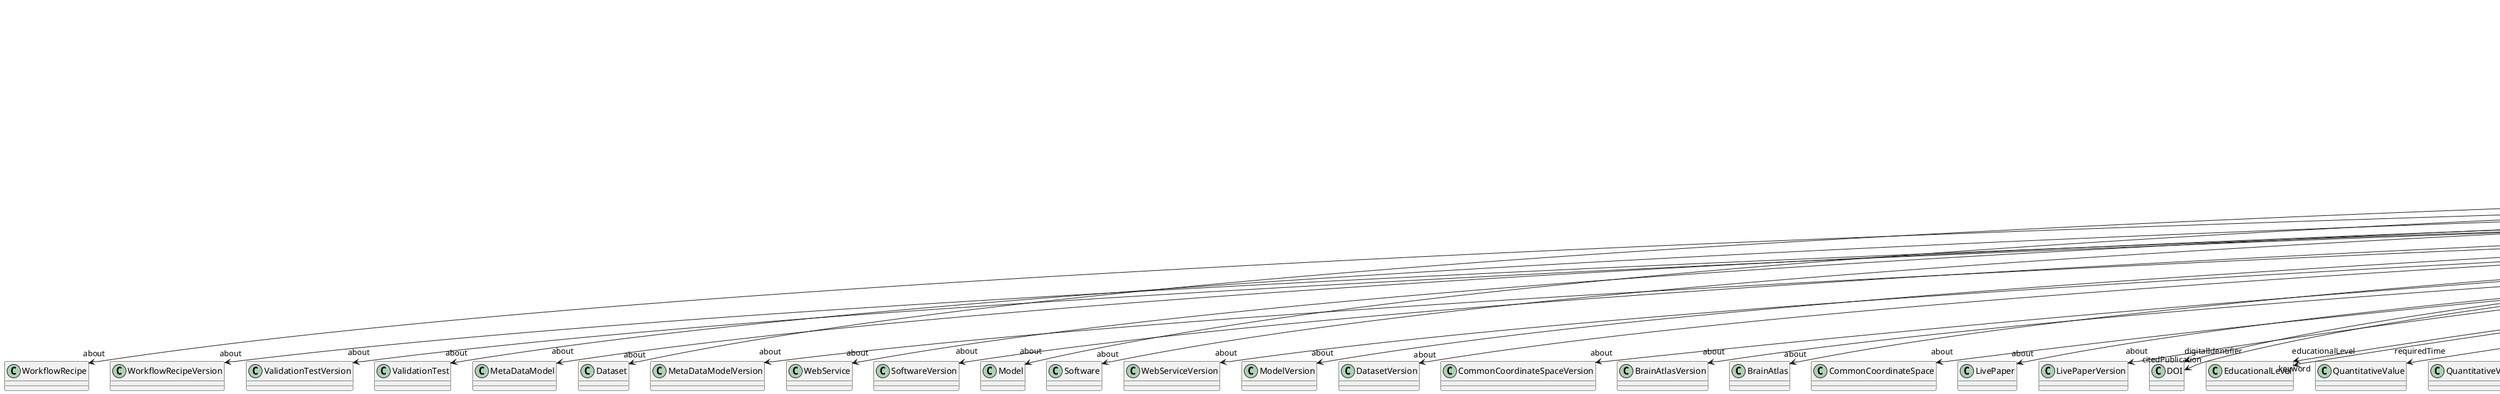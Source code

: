 @startuml
class LearningResource {
+about
+digitalIdentifier
+educationalLevel
+learningOutcome
+order
+prerequisite
+requiredTime
+topic
+type
+abstract
+author
+citedPublication
+copyright
+creationDate
+custodian
+editor
+funding
+IRI
+keyword
+license
+modificationDate
+name
+publicationDate
+publisher
+versionIdentifier

}
LearningResource -d-> "about" WorkflowRecipe
LearningResource -d-> "about" WorkflowRecipeVersion
LearningResource -d-> "about" ValidationTestVersion
LearningResource -d-> "about" ValidationTest
LearningResource -d-> "about" MetaDataModel
LearningResource -d-> "about" Dataset
LearningResource -d-> "about" MetaDataModelVersion
LearningResource -d-> "about" WebService
LearningResource -d-> "about" SoftwareVersion
LearningResource -d-> "about" Model
LearningResource -d-> "about" Software
LearningResource -d-> "about" WebServiceVersion
LearningResource -d-> "about" ModelVersion
LearningResource -d-> "about" DatasetVersion
LearningResource -d-> "about" CommonCoordinateSpaceVersion
LearningResource -d-> "about" BrainAtlasVersion
LearningResource -d-> "about" BrainAtlas
LearningResource -d-> "about" CommonCoordinateSpace
LearningResource -d-> "about" LivePaper
LearningResource -d-> "about" LivePaperVersion
LearningResource -d-> "digitalIdentifier" DOI
LearningResource -d-> "educationalLevel" EducationalLevel
LearningResource -d-> "requiredTime" QuantitativeValue
LearningResource -d-> "requiredTime" QuantitativeValueRange
LearningResource -d-> "type" LearningResourceType
LearningResource -d-> "author" Organization
LearningResource -d-> "author" Person
LearningResource -d-> "author" Consortium
LearningResource -d-> "citedPublication" DOI
LearningResource -d-> "citedPublication" ISBN
LearningResource -d-> "copyright" Copyright
LearningResource -d-> "custodian" Organization
LearningResource -d-> "custodian" Person
LearningResource -d-> "custodian" Consortium
LearningResource -d-> "editor" Person
LearningResource -d-> "funding" Funding
LearningResource -d-> "keyword" OrganismSubstance
LearningResource -d-> "keyword" FileBundleGrouping
LearningResource -d-> "keyword" MetaDataModelType
LearningResource -d-> "keyword" PatchClampVariation
LearningResource -d-> "keyword" SubcellularEntity
LearningResource -d-> "keyword" ExperimentalApproach
LearningResource -d-> "keyword" ContributionType
LearningResource -d-> "keyword" Species
LearningResource -d-> "keyword" StimulationApproach
LearningResource -d-> "keyword" Technique
LearningResource -d-> "keyword" OrganismSystem
LearningResource -d-> "keyword" StimulationTechnique
LearningResource -d-> "keyword" CellType
LearningResource -d-> "keyword" Service
LearningResource -d-> "keyword" CranialWindowConstructionType
LearningResource -d-> "keyword" Organ
LearningResource -d-> "keyword" AuditoryStimulusType
LearningResource -d-> "keyword" CellCultureType
LearningResource -d-> "keyword" MolecularEntity
LearningResource -d-> "keyword" Colormap
LearningResource -d-> "keyword" ProgrammingLanguage
LearningResource -d-> "keyword" Language
LearningResource -d-> "keyword" SoftwareApplicationCategory
LearningResource -d-> "keyword" TactileStimulusType
LearningResource -d-> "keyword" AnnotationType
LearningResource -d-> "keyword" SemanticDataType
LearningResource -d-> "keyword" AgeCategory
LearningResource -d-> "keyword" BreedingType
LearningResource -d-> "keyword" ChemicalMixtureType
LearningResource -d-> "keyword" QualitativeOverlap
LearningResource -d-> "keyword" AnnotationCriteriaType
LearningResource -d-> "keyword" Disease
LearningResource -d-> "keyword" SetupType
LearningResource -d-> "keyword" ModelAbstractionLevel
LearningResource -d-> "keyword" AnatomicalIdentificationType
LearningResource -d-> "keyword" MeasuredQuantity
LearningResource -d-> "keyword" UnitOfMeasurement
LearningResource -d-> "keyword" Handedness
LearningResource -d-> "keyword" TissueSampleAttribute
LearningResource -d-> "keyword" FileRepositoryType
LearningResource -d-> "keyword" EthicsAssessment
LearningResource -d-> "keyword" UBERONParcellation
LearningResource -d-> "keyword" GeneticStrainType
LearningResource -d-> "keyword" AtlasType
LearningResource -d-> "keyword" AnatomicalPlane
LearningResource -d-> "keyword" ModelScope
LearningResource -d-> "keyword" EducationalLevel
LearningResource -d-> "keyword" LearningResourceType
LearningResource -d-> "keyword" DiseaseModel
LearningResource -d-> "keyword" Terminology
LearningResource -d-> "keyword" OperatingDevice
LearningResource -d-> "keyword" GustatoryStimulusType
LearningResource -d-> "keyword" PreparationType
LearningResource -d-> "keyword" BiologicalOrder
LearningResource -d-> "keyword" ElectricalStimulusType
LearningResource -d-> "keyword" CriteriaQualityType
LearningResource -d-> "keyword" OpticalStimulusType
LearningResource -d-> "keyword" CranialWindowReinforcementType
LearningResource -d-> "keyword" DeviceType
LearningResource -d-> "keyword" ProductAccessibility
LearningResource -d-> "keyword" SoftwareFeature
LearningResource -d-> "keyword" OperatingSystem
LearningResource -d-> "keyword" AnalysisTechnique
LearningResource -d-> "keyword" AnatomicalAxesOrientation
LearningResource -d-> "keyword" DataType
LearningResource -d-> "keyword" DifferenceMeasure
LearningResource -d-> "keyword" TypeOfUncertainty
LearningResource -d-> "keyword" VisualStimulusType
LearningResource -d-> "keyword" TermSuggestion
LearningResource -d-> "keyword" Laterality
LearningResource -d-> "keyword" SubjectAttribute
LearningResource -d-> "keyword" TissueSampleType
LearningResource -d-> "keyword" OlfactoryStimulusType
LearningResource -d-> "keyword" FileUsageRole
LearningResource -d-> "keyword" ActionStatusType
LearningResource -d-> "keyword" BiologicalSex
LearningResource -d-> "license" License
LearningResource -d-> "publisher" Organization
LearningResource -d-> "publisher" Person
LearningResource -d-> "publisher" Consortium

@enduml